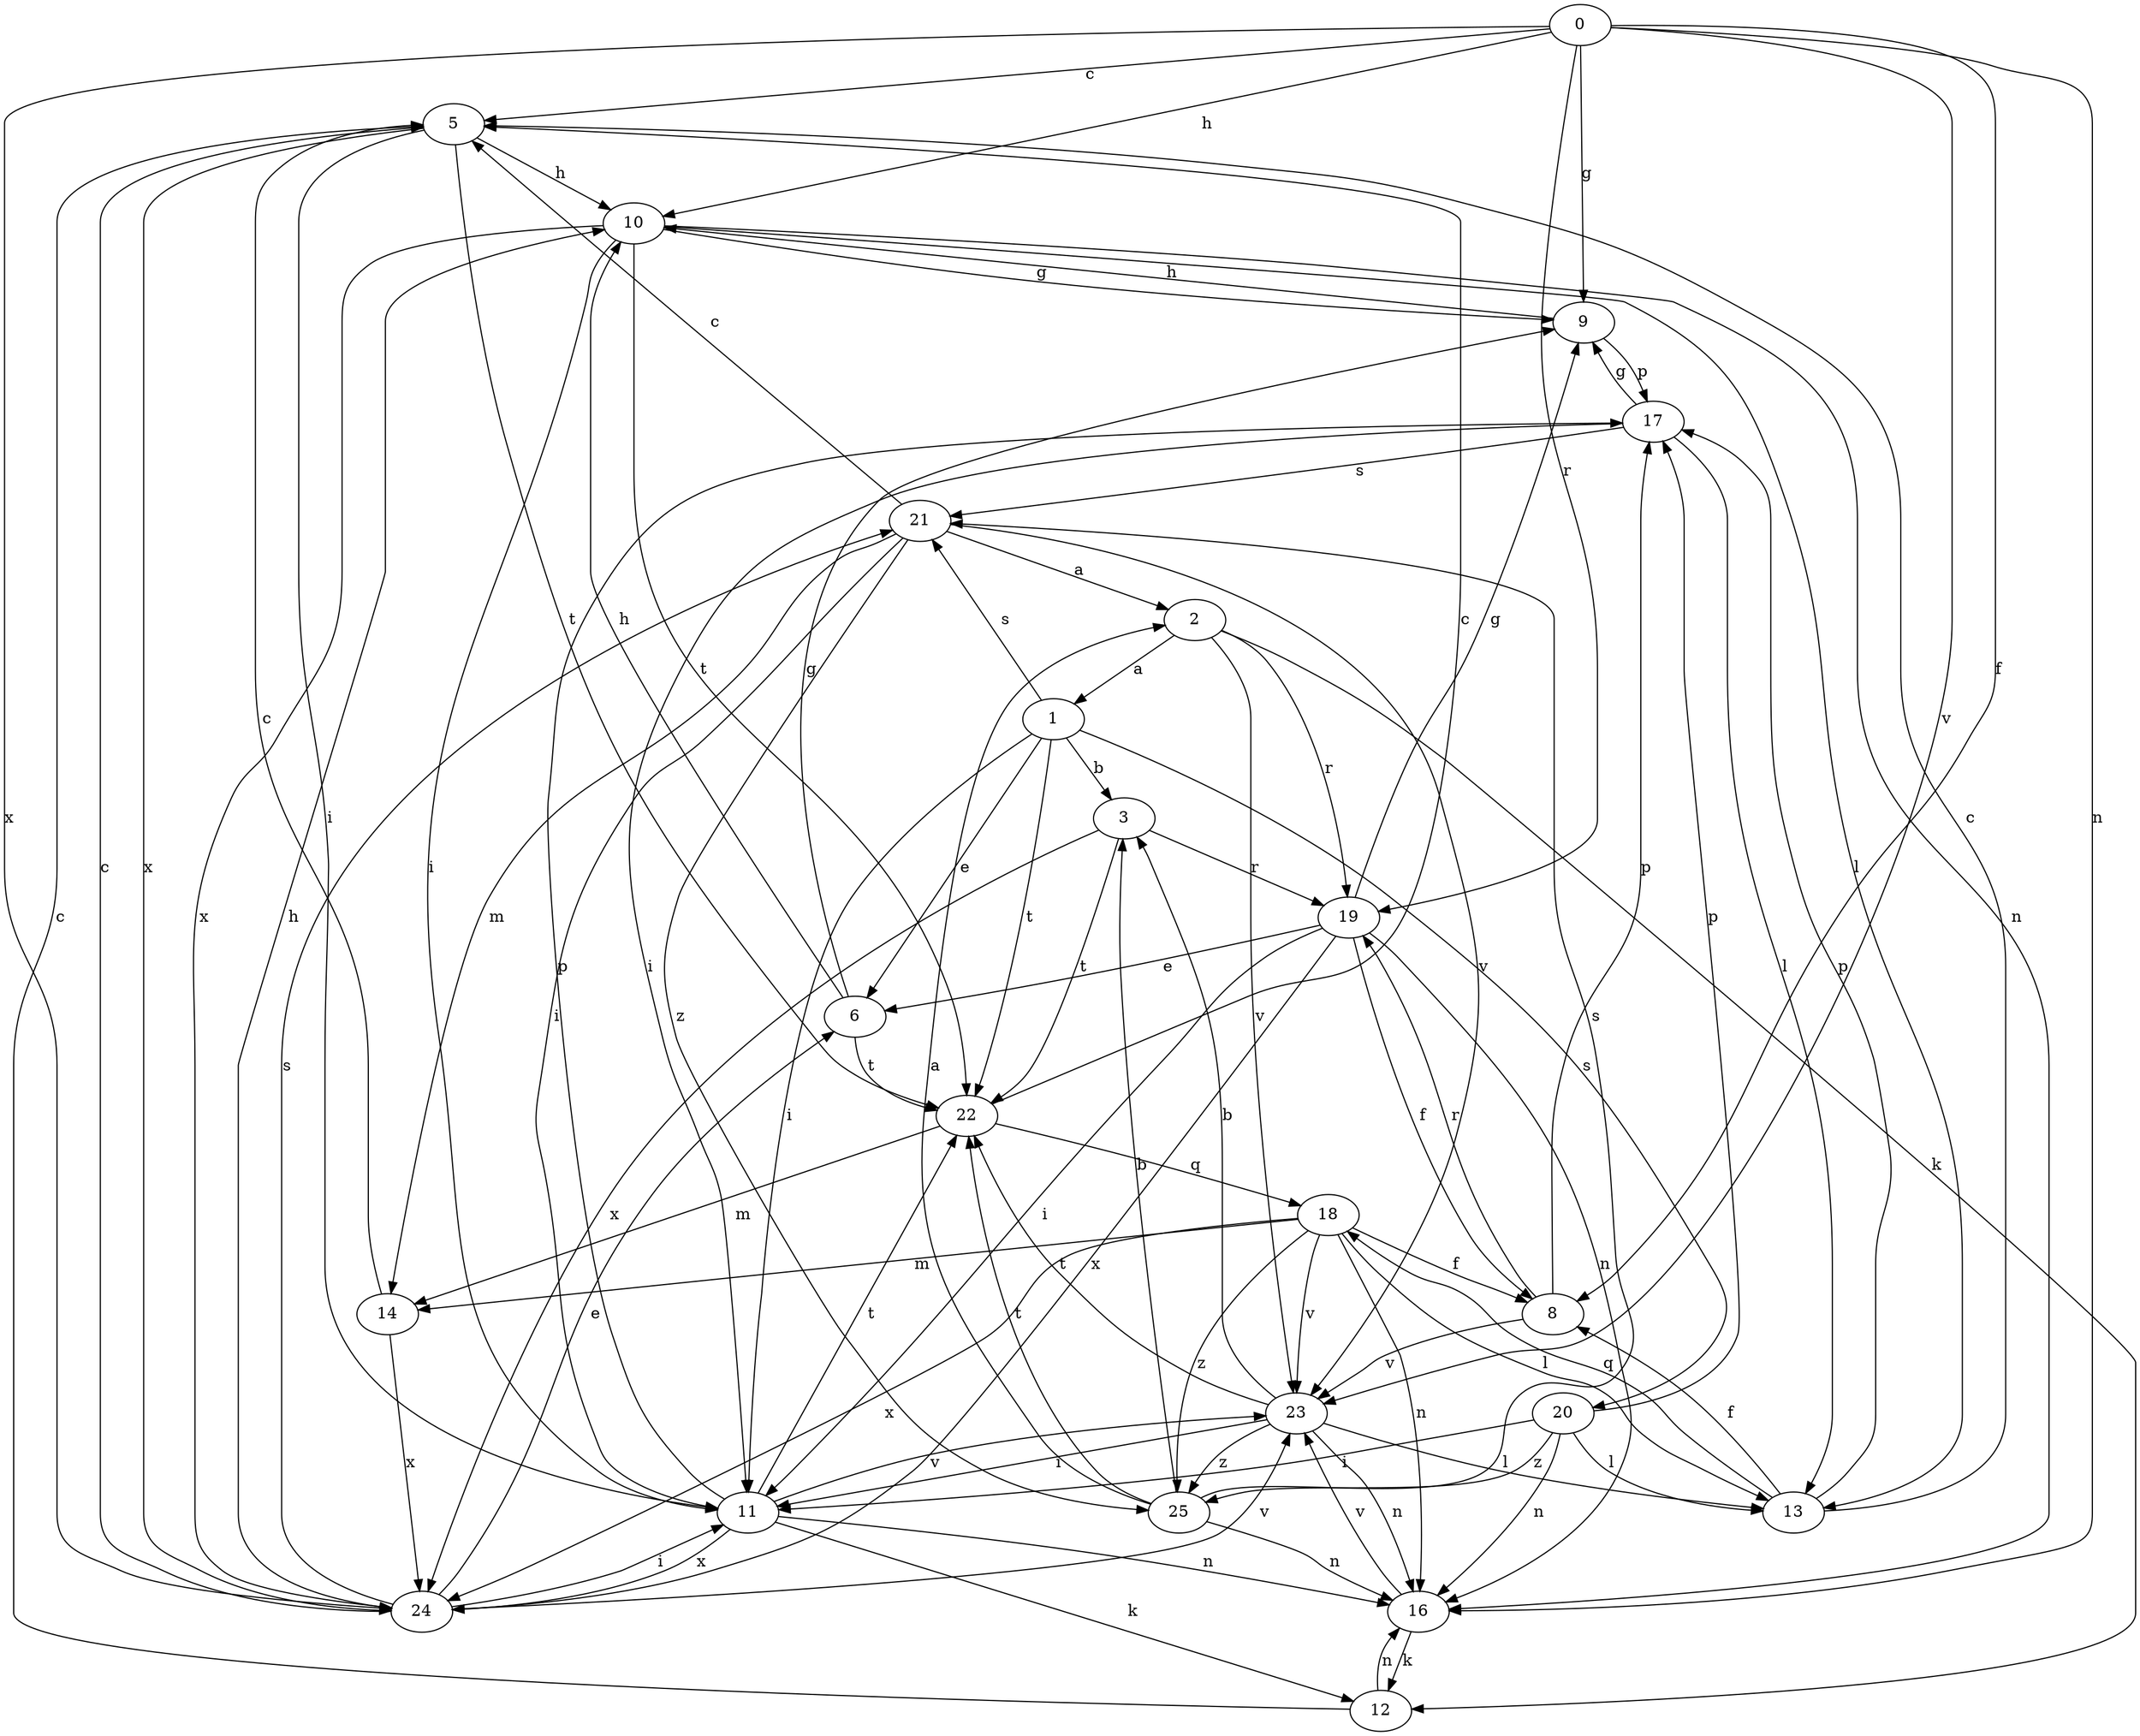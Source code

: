 strict digraph  {
0;
1;
2;
3;
5;
6;
8;
9;
10;
11;
12;
13;
14;
16;
17;
18;
19;
20;
21;
22;
23;
24;
25;
0 -> 5  [label=c];
0 -> 8  [label=f];
0 -> 9  [label=g];
0 -> 10  [label=h];
0 -> 16  [label=n];
0 -> 19  [label=r];
0 -> 23  [label=v];
0 -> 24  [label=x];
1 -> 3  [label=b];
1 -> 6  [label=e];
1 -> 11  [label=i];
1 -> 20  [label=s];
1 -> 21  [label=s];
1 -> 22  [label=t];
2 -> 1  [label=a];
2 -> 12  [label=k];
2 -> 19  [label=r];
2 -> 23  [label=v];
3 -> 19  [label=r];
3 -> 22  [label=t];
3 -> 24  [label=x];
5 -> 10  [label=h];
5 -> 11  [label=i];
5 -> 22  [label=t];
5 -> 24  [label=x];
6 -> 9  [label=g];
6 -> 10  [label=h];
6 -> 22  [label=t];
8 -> 17  [label=p];
8 -> 19  [label=r];
8 -> 23  [label=v];
9 -> 10  [label=h];
9 -> 17  [label=p];
10 -> 9  [label=g];
10 -> 11  [label=i];
10 -> 13  [label=l];
10 -> 16  [label=n];
10 -> 22  [label=t];
10 -> 24  [label=x];
11 -> 12  [label=k];
11 -> 16  [label=n];
11 -> 17  [label=p];
11 -> 22  [label=t];
11 -> 23  [label=v];
11 -> 24  [label=x];
12 -> 5  [label=c];
12 -> 16  [label=n];
13 -> 5  [label=c];
13 -> 8  [label=f];
13 -> 17  [label=p];
13 -> 18  [label=q];
14 -> 5  [label=c];
14 -> 24  [label=x];
16 -> 12  [label=k];
16 -> 23  [label=v];
17 -> 9  [label=g];
17 -> 11  [label=i];
17 -> 13  [label=l];
17 -> 21  [label=s];
18 -> 8  [label=f];
18 -> 13  [label=l];
18 -> 14  [label=m];
18 -> 16  [label=n];
18 -> 23  [label=v];
18 -> 24  [label=x];
18 -> 25  [label=z];
19 -> 6  [label=e];
19 -> 8  [label=f];
19 -> 9  [label=g];
19 -> 11  [label=i];
19 -> 16  [label=n];
19 -> 24  [label=x];
20 -> 11  [label=i];
20 -> 13  [label=l];
20 -> 16  [label=n];
20 -> 17  [label=p];
20 -> 25  [label=z];
21 -> 2  [label=a];
21 -> 5  [label=c];
21 -> 11  [label=i];
21 -> 14  [label=m];
21 -> 23  [label=v];
21 -> 25  [label=z];
22 -> 5  [label=c];
22 -> 14  [label=m];
22 -> 18  [label=q];
23 -> 3  [label=b];
23 -> 11  [label=i];
23 -> 13  [label=l];
23 -> 16  [label=n];
23 -> 22  [label=t];
23 -> 25  [label=z];
24 -> 5  [label=c];
24 -> 6  [label=e];
24 -> 10  [label=h];
24 -> 11  [label=i];
24 -> 21  [label=s];
24 -> 23  [label=v];
25 -> 2  [label=a];
25 -> 3  [label=b];
25 -> 16  [label=n];
25 -> 21  [label=s];
25 -> 22  [label=t];
}
